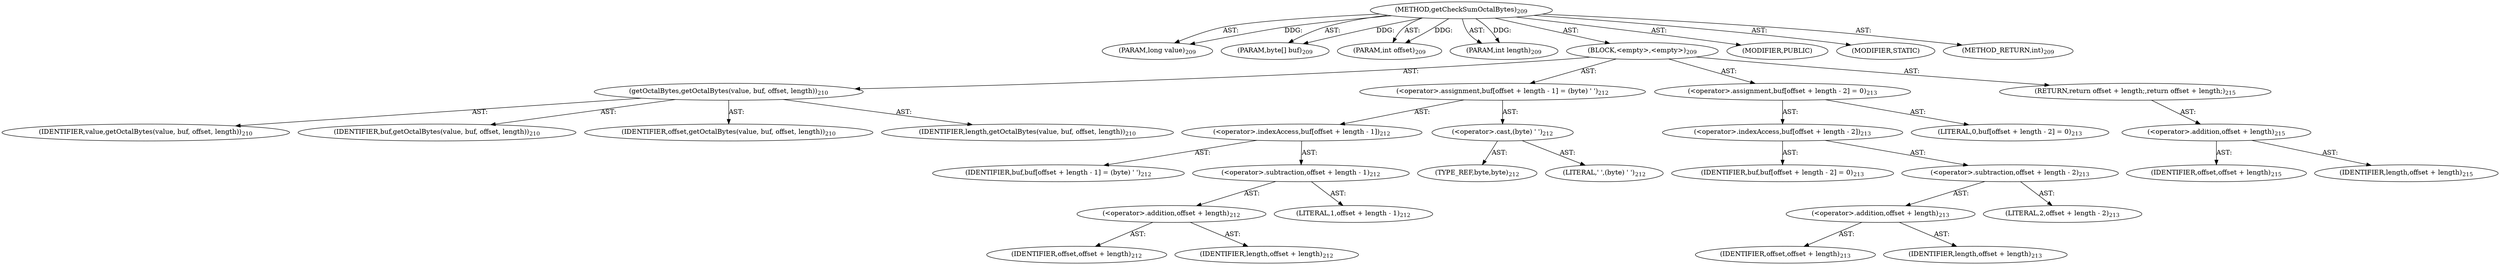 digraph "getCheckSumOctalBytes" {  
"111669149701" [label = <(METHOD,getCheckSumOctalBytes)<SUB>209</SUB>> ]
"115964117010" [label = <(PARAM,long value)<SUB>209</SUB>> ]
"115964117011" [label = <(PARAM,byte[] buf)<SUB>209</SUB>> ]
"115964117012" [label = <(PARAM,int offset)<SUB>209</SUB>> ]
"115964117013" [label = <(PARAM,int length)<SUB>209</SUB>> ]
"25769803794" [label = <(BLOCK,&lt;empty&gt;,&lt;empty&gt;)<SUB>209</SUB>> ]
"30064771172" [label = <(getOctalBytes,getOctalBytes(value, buf, offset, length))<SUB>210</SUB>> ]
"68719476842" [label = <(IDENTIFIER,value,getOctalBytes(value, buf, offset, length))<SUB>210</SUB>> ]
"68719476843" [label = <(IDENTIFIER,buf,getOctalBytes(value, buf, offset, length))<SUB>210</SUB>> ]
"68719476844" [label = <(IDENTIFIER,offset,getOctalBytes(value, buf, offset, length))<SUB>210</SUB>> ]
"68719476845" [label = <(IDENTIFIER,length,getOctalBytes(value, buf, offset, length))<SUB>210</SUB>> ]
"30064771173" [label = <(&lt;operator&gt;.assignment,buf[offset + length - 1] = (byte) ' ')<SUB>212</SUB>> ]
"30064771174" [label = <(&lt;operator&gt;.indexAccess,buf[offset + length - 1])<SUB>212</SUB>> ]
"68719476846" [label = <(IDENTIFIER,buf,buf[offset + length - 1] = (byte) ' ')<SUB>212</SUB>> ]
"30064771175" [label = <(&lt;operator&gt;.subtraction,offset + length - 1)<SUB>212</SUB>> ]
"30064771176" [label = <(&lt;operator&gt;.addition,offset + length)<SUB>212</SUB>> ]
"68719476847" [label = <(IDENTIFIER,offset,offset + length)<SUB>212</SUB>> ]
"68719476848" [label = <(IDENTIFIER,length,offset + length)<SUB>212</SUB>> ]
"90194313244" [label = <(LITERAL,1,offset + length - 1)<SUB>212</SUB>> ]
"30064771177" [label = <(&lt;operator&gt;.cast,(byte) ' ')<SUB>212</SUB>> ]
"180388626442" [label = <(TYPE_REF,byte,byte)<SUB>212</SUB>> ]
"90194313245" [label = <(LITERAL,' ',(byte) ' ')<SUB>212</SUB>> ]
"30064771178" [label = <(&lt;operator&gt;.assignment,buf[offset + length - 2] = 0)<SUB>213</SUB>> ]
"30064771179" [label = <(&lt;operator&gt;.indexAccess,buf[offset + length - 2])<SUB>213</SUB>> ]
"68719476849" [label = <(IDENTIFIER,buf,buf[offset + length - 2] = 0)<SUB>213</SUB>> ]
"30064771180" [label = <(&lt;operator&gt;.subtraction,offset + length - 2)<SUB>213</SUB>> ]
"30064771181" [label = <(&lt;operator&gt;.addition,offset + length)<SUB>213</SUB>> ]
"68719476850" [label = <(IDENTIFIER,offset,offset + length)<SUB>213</SUB>> ]
"68719476851" [label = <(IDENTIFIER,length,offset + length)<SUB>213</SUB>> ]
"90194313246" [label = <(LITERAL,2,offset + length - 2)<SUB>213</SUB>> ]
"90194313247" [label = <(LITERAL,0,buf[offset + length - 2] = 0)<SUB>213</SUB>> ]
"146028888069" [label = <(RETURN,return offset + length;,return offset + length;)<SUB>215</SUB>> ]
"30064771182" [label = <(&lt;operator&gt;.addition,offset + length)<SUB>215</SUB>> ]
"68719476852" [label = <(IDENTIFIER,offset,offset + length)<SUB>215</SUB>> ]
"68719476853" [label = <(IDENTIFIER,length,offset + length)<SUB>215</SUB>> ]
"133143986186" [label = <(MODIFIER,PUBLIC)> ]
"133143986187" [label = <(MODIFIER,STATIC)> ]
"128849018885" [label = <(METHOD_RETURN,int)<SUB>209</SUB>> ]
  "111669149701" -> "115964117010"  [ label = "AST: "] 
  "111669149701" -> "115964117011"  [ label = "AST: "] 
  "111669149701" -> "115964117012"  [ label = "AST: "] 
  "111669149701" -> "115964117013"  [ label = "AST: "] 
  "111669149701" -> "25769803794"  [ label = "AST: "] 
  "111669149701" -> "133143986186"  [ label = "AST: "] 
  "111669149701" -> "133143986187"  [ label = "AST: "] 
  "111669149701" -> "128849018885"  [ label = "AST: "] 
  "25769803794" -> "30064771172"  [ label = "AST: "] 
  "25769803794" -> "30064771173"  [ label = "AST: "] 
  "25769803794" -> "30064771178"  [ label = "AST: "] 
  "25769803794" -> "146028888069"  [ label = "AST: "] 
  "30064771172" -> "68719476842"  [ label = "AST: "] 
  "30064771172" -> "68719476843"  [ label = "AST: "] 
  "30064771172" -> "68719476844"  [ label = "AST: "] 
  "30064771172" -> "68719476845"  [ label = "AST: "] 
  "30064771173" -> "30064771174"  [ label = "AST: "] 
  "30064771173" -> "30064771177"  [ label = "AST: "] 
  "30064771174" -> "68719476846"  [ label = "AST: "] 
  "30064771174" -> "30064771175"  [ label = "AST: "] 
  "30064771175" -> "30064771176"  [ label = "AST: "] 
  "30064771175" -> "90194313244"  [ label = "AST: "] 
  "30064771176" -> "68719476847"  [ label = "AST: "] 
  "30064771176" -> "68719476848"  [ label = "AST: "] 
  "30064771177" -> "180388626442"  [ label = "AST: "] 
  "30064771177" -> "90194313245"  [ label = "AST: "] 
  "30064771178" -> "30064771179"  [ label = "AST: "] 
  "30064771178" -> "90194313247"  [ label = "AST: "] 
  "30064771179" -> "68719476849"  [ label = "AST: "] 
  "30064771179" -> "30064771180"  [ label = "AST: "] 
  "30064771180" -> "30064771181"  [ label = "AST: "] 
  "30064771180" -> "90194313246"  [ label = "AST: "] 
  "30064771181" -> "68719476850"  [ label = "AST: "] 
  "30064771181" -> "68719476851"  [ label = "AST: "] 
  "146028888069" -> "30064771182"  [ label = "AST: "] 
  "30064771182" -> "68719476852"  [ label = "AST: "] 
  "30064771182" -> "68719476853"  [ label = "AST: "] 
  "111669149701" -> "115964117010"  [ label = "DDG: "] 
  "111669149701" -> "115964117011"  [ label = "DDG: "] 
  "111669149701" -> "115964117012"  [ label = "DDG: "] 
  "111669149701" -> "115964117013"  [ label = "DDG: "] 
}
